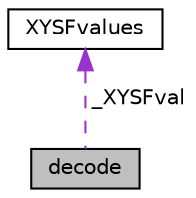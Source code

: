 digraph "decode"
{
 // LATEX_PDF_SIZE
  edge [fontname="Helvetica",fontsize="10",labelfontname="Helvetica",labelfontsize="10"];
  node [fontname="Helvetica",fontsize="10",shape=record];
  Node1 [label="decode",height=0.2,width=0.4,color="black", fillcolor="grey75", style="filled", fontcolor="black",tooltip="Class which implements decoding object which contains functions for decoding gcode."];
  Node2 -> Node1 [dir="back",color="darkorchid3",fontsize="10",style="dashed",label=" _XYSFval" ];
  Node2 [label="XYSFvalues",height=0.2,width=0.4,color="black", fillcolor="white", style="filled",URL="$structXYSFvalues.html",tooltip=" "];
}
